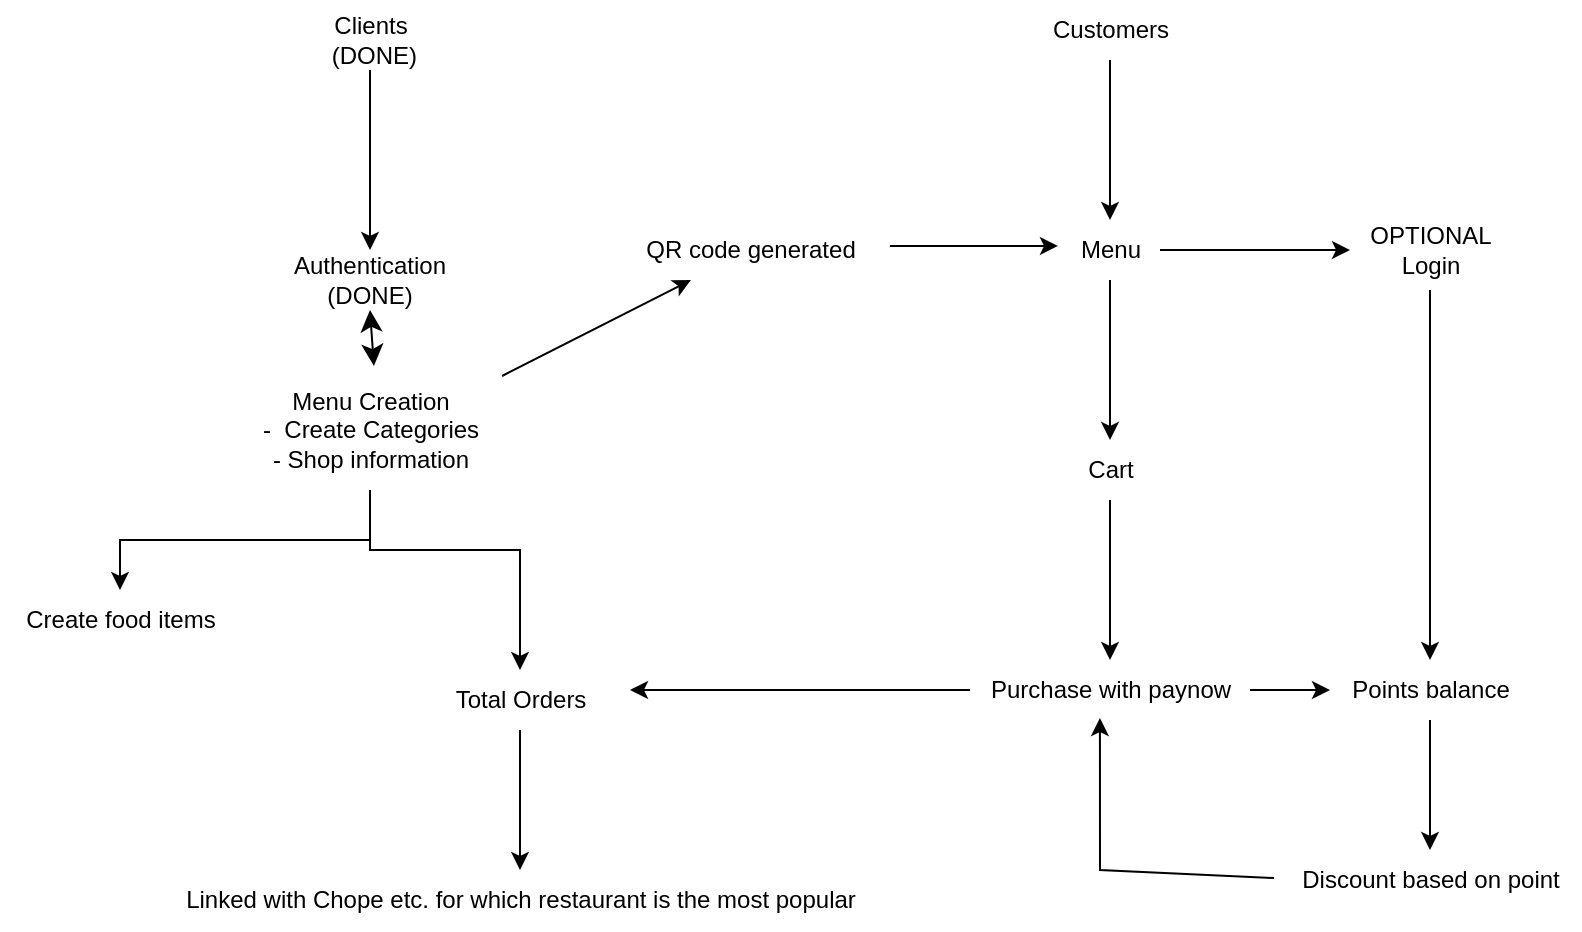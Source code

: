 <mxfile version="20.8.23" type="github">
  <diagram name="Page-1" id="H4HJGLfZcfQgHLBg135O">
    <mxGraphModel dx="1360" dy="795" grid="1" gridSize="10" guides="1" tooltips="1" connect="1" arrows="1" fold="1" page="1" pageScale="1" pageWidth="850" pageHeight="1100" math="0" shadow="0">
      <root>
        <mxCell id="0" />
        <mxCell id="1" parent="0" />
        <mxCell id="aZFSHv8Zsd38NP5G6fSy-4" value="&lt;div&gt;Authentication&lt;/div&gt;&lt;div&gt;(DONE)&lt;br&gt;&lt;/div&gt;" style="text;html=1;strokeColor=none;fillColor=none;align=center;verticalAlign=middle;whiteSpace=wrap;rounded=0;" vertex="1" parent="1">
          <mxGeometry x="160" y="220" width="60" height="30" as="geometry" />
        </mxCell>
        <mxCell id="aZFSHv8Zsd38NP5G6fSy-5" value="&lt;div&gt;Clients&lt;/div&gt;&amp;nbsp;(DONE)" style="text;html=1;align=center;verticalAlign=middle;resizable=0;points=[];autosize=1;strokeColor=none;fillColor=none;" vertex="1" parent="1">
          <mxGeometry x="155" y="95" width="70" height="40" as="geometry" />
        </mxCell>
        <mxCell id="aZFSHv8Zsd38NP5G6fSy-7" value="" style="endArrow=classic;html=1;rounded=0;" edge="1" parent="1">
          <mxGeometry width="50" height="50" relative="1" as="geometry">
            <mxPoint x="190" y="130" as="sourcePoint" />
            <mxPoint x="190" y="220" as="targetPoint" />
          </mxGeometry>
        </mxCell>
        <mxCell id="aZFSHv8Zsd38NP5G6fSy-13" value="" style="edgeStyle=orthogonalEdgeStyle;rounded=0;orthogonalLoop=1;jettySize=auto;html=1;" edge="1" parent="1" source="aZFSHv8Zsd38NP5G6fSy-8" target="aZFSHv8Zsd38NP5G6fSy-12">
          <mxGeometry relative="1" as="geometry" />
        </mxCell>
        <mxCell id="aZFSHv8Zsd38NP5G6fSy-55" value="" style="edgeStyle=orthogonalEdgeStyle;rounded=0;orthogonalLoop=1;jettySize=auto;html=1;" edge="1" parent="1" source="aZFSHv8Zsd38NP5G6fSy-8" target="aZFSHv8Zsd38NP5G6fSy-53">
          <mxGeometry relative="1" as="geometry">
            <Array as="points">
              <mxPoint x="190" y="370" />
              <mxPoint x="265" y="370" />
            </Array>
          </mxGeometry>
        </mxCell>
        <mxCell id="aZFSHv8Zsd38NP5G6fSy-8" value="&lt;div&gt;Menu Creation&lt;/div&gt;&lt;div&gt;-&amp;nbsp; Create Categories&lt;/div&gt;&lt;div&gt;- Shop information&lt;/div&gt;" style="text;html=1;align=center;verticalAlign=middle;resizable=0;points=[];autosize=1;strokeColor=none;fillColor=none;" vertex="1" parent="1">
          <mxGeometry x="125" y="280" width="130" height="60" as="geometry" />
        </mxCell>
        <mxCell id="aZFSHv8Zsd38NP5G6fSy-9" value="" style="edgeStyle=none;orthogonalLoop=1;jettySize=auto;html=1;endArrow=classic;startArrow=classic;endSize=8;startSize=8;rounded=0;exitX=0.5;exitY=1;exitDx=0;exitDy=0;entryX=0.515;entryY=-0.033;entryDx=0;entryDy=0;entryPerimeter=0;" edge="1" parent="1" source="aZFSHv8Zsd38NP5G6fSy-4" target="aZFSHv8Zsd38NP5G6fSy-8">
          <mxGeometry width="100" relative="1" as="geometry">
            <mxPoint x="160" y="260" as="sourcePoint" />
            <mxPoint x="260" y="260" as="targetPoint" />
            <Array as="points" />
          </mxGeometry>
        </mxCell>
        <mxCell id="aZFSHv8Zsd38NP5G6fSy-12" value="Create food items" style="text;html=1;align=center;verticalAlign=middle;resizable=0;points=[];autosize=1;strokeColor=none;fillColor=none;" vertex="1" parent="1">
          <mxGeometry x="5" y="390" width="120" height="30" as="geometry" />
        </mxCell>
        <mxCell id="aZFSHv8Zsd38NP5G6fSy-21" value="" style="edgeStyle=orthogonalEdgeStyle;rounded=0;orthogonalLoop=1;jettySize=auto;html=1;" edge="1" parent="1" source="aZFSHv8Zsd38NP5G6fSy-19" target="aZFSHv8Zsd38NP5G6fSy-20">
          <mxGeometry relative="1" as="geometry" />
        </mxCell>
        <mxCell id="aZFSHv8Zsd38NP5G6fSy-19" value="&lt;div&gt;Customers&lt;/div&gt;" style="text;html=1;align=center;verticalAlign=middle;resizable=0;points=[];autosize=1;strokeColor=none;fillColor=none;" vertex="1" parent="1">
          <mxGeometry x="520" y="95" width="80" height="30" as="geometry" />
        </mxCell>
        <mxCell id="aZFSHv8Zsd38NP5G6fSy-23" value="" style="edgeStyle=orthogonalEdgeStyle;rounded=0;orthogonalLoop=1;jettySize=auto;html=1;" edge="1" parent="1" source="aZFSHv8Zsd38NP5G6fSy-20" target="aZFSHv8Zsd38NP5G6fSy-22">
          <mxGeometry relative="1" as="geometry" />
        </mxCell>
        <mxCell id="aZFSHv8Zsd38NP5G6fSy-39" value="" style="edgeStyle=orthogonalEdgeStyle;rounded=0;orthogonalLoop=1;jettySize=auto;html=1;" edge="1" parent="1" source="aZFSHv8Zsd38NP5G6fSy-20" target="aZFSHv8Zsd38NP5G6fSy-37">
          <mxGeometry relative="1" as="geometry" />
        </mxCell>
        <mxCell id="aZFSHv8Zsd38NP5G6fSy-20" value="&lt;div&gt;Menu&lt;/div&gt;" style="text;html=1;align=center;verticalAlign=middle;resizable=0;points=[];autosize=1;strokeColor=none;fillColor=none;" vertex="1" parent="1">
          <mxGeometry x="535" y="205" width="50" height="30" as="geometry" />
        </mxCell>
        <mxCell id="aZFSHv8Zsd38NP5G6fSy-58" value="" style="edgeStyle=orthogonalEdgeStyle;rounded=0;orthogonalLoop=1;jettySize=auto;html=1;" edge="1" parent="1" source="aZFSHv8Zsd38NP5G6fSy-22" target="aZFSHv8Zsd38NP5G6fSy-57">
          <mxGeometry relative="1" as="geometry" />
        </mxCell>
        <mxCell id="aZFSHv8Zsd38NP5G6fSy-22" value="&lt;div&gt;Cart&lt;/div&gt;" style="text;html=1;align=center;verticalAlign=middle;resizable=0;points=[];autosize=1;strokeColor=none;fillColor=none;" vertex="1" parent="1">
          <mxGeometry x="535" y="315" width="50" height="30" as="geometry" />
        </mxCell>
        <mxCell id="aZFSHv8Zsd38NP5G6fSy-28" value="QR code generated" style="text;html=1;align=center;verticalAlign=middle;resizable=0;points=[];autosize=1;strokeColor=none;fillColor=none;" vertex="1" parent="1">
          <mxGeometry x="315" y="205" width="130" height="30" as="geometry" />
        </mxCell>
        <mxCell id="aZFSHv8Zsd38NP5G6fSy-29" value="" style="endArrow=classic;html=1;rounded=0;exitX=1.008;exitY=0.05;exitDx=0;exitDy=0;exitPerimeter=0;" edge="1" parent="1" source="aZFSHv8Zsd38NP5G6fSy-8" target="aZFSHv8Zsd38NP5G6fSy-28">
          <mxGeometry width="50" height="50" relative="1" as="geometry">
            <mxPoint x="400" y="440" as="sourcePoint" />
            <mxPoint x="300" y="480" as="targetPoint" />
          </mxGeometry>
        </mxCell>
        <mxCell id="aZFSHv8Zsd38NP5G6fSy-30" value="" style="endArrow=classic;html=1;rounded=0;exitX=1.038;exitY=0.433;exitDx=0;exitDy=0;exitPerimeter=0;entryX=-0.02;entryY=0.433;entryDx=0;entryDy=0;entryPerimeter=0;" edge="1" parent="1" source="aZFSHv8Zsd38NP5G6fSy-28" target="aZFSHv8Zsd38NP5G6fSy-20">
          <mxGeometry width="50" height="50" relative="1" as="geometry">
            <mxPoint x="420" y="110" as="sourcePoint" />
            <mxPoint x="530" y="210" as="targetPoint" />
          </mxGeometry>
        </mxCell>
        <mxCell id="aZFSHv8Zsd38NP5G6fSy-41" value="" style="edgeStyle=orthogonalEdgeStyle;rounded=0;orthogonalLoop=1;jettySize=auto;html=1;" edge="1" parent="1" source="aZFSHv8Zsd38NP5G6fSy-37" target="aZFSHv8Zsd38NP5G6fSy-40">
          <mxGeometry relative="1" as="geometry" />
        </mxCell>
        <mxCell id="aZFSHv8Zsd38NP5G6fSy-37" value="&lt;div&gt;OPTIONAL&lt;/div&gt;&lt;div&gt;Login&lt;/div&gt;" style="text;html=1;align=center;verticalAlign=middle;resizable=0;points=[];autosize=1;strokeColor=none;fillColor=none;" vertex="1" parent="1">
          <mxGeometry x="680" y="200" width="80" height="40" as="geometry" />
        </mxCell>
        <mxCell id="aZFSHv8Zsd38NP5G6fSy-63" value="" style="edgeStyle=orthogonalEdgeStyle;rounded=0;orthogonalLoop=1;jettySize=auto;html=1;" edge="1" parent="1" source="aZFSHv8Zsd38NP5G6fSy-40" target="aZFSHv8Zsd38NP5G6fSy-62">
          <mxGeometry relative="1" as="geometry" />
        </mxCell>
        <mxCell id="aZFSHv8Zsd38NP5G6fSy-40" value="Points balance" style="text;html=1;align=center;verticalAlign=middle;resizable=0;points=[];autosize=1;strokeColor=none;fillColor=none;" vertex="1" parent="1">
          <mxGeometry x="670" y="425" width="100" height="30" as="geometry" />
        </mxCell>
        <mxCell id="aZFSHv8Zsd38NP5G6fSy-43" value="Linked with Chope etc. for which restaurant is the most popular" style="text;html=1;align=center;verticalAlign=middle;resizable=0;points=[];autosize=1;strokeColor=none;fillColor=none;" vertex="1" parent="1">
          <mxGeometry x="85" y="530" width="360" height="30" as="geometry" />
        </mxCell>
        <mxCell id="aZFSHv8Zsd38NP5G6fSy-56" value="" style="edgeStyle=orthogonalEdgeStyle;rounded=0;orthogonalLoop=1;jettySize=auto;html=1;" edge="1" parent="1" source="aZFSHv8Zsd38NP5G6fSy-53" target="aZFSHv8Zsd38NP5G6fSy-43">
          <mxGeometry relative="1" as="geometry" />
        </mxCell>
        <mxCell id="aZFSHv8Zsd38NP5G6fSy-53" value="Total Orders" style="text;html=1;align=center;verticalAlign=middle;resizable=0;points=[];autosize=1;strokeColor=none;fillColor=none;" vertex="1" parent="1">
          <mxGeometry x="220" y="430" width="90" height="30" as="geometry" />
        </mxCell>
        <mxCell id="aZFSHv8Zsd38NP5G6fSy-60" value="" style="edgeStyle=orthogonalEdgeStyle;rounded=0;orthogonalLoop=1;jettySize=auto;html=1;" edge="1" parent="1" source="aZFSHv8Zsd38NP5G6fSy-57">
          <mxGeometry relative="1" as="geometry">
            <mxPoint x="320" y="440" as="targetPoint" />
            <Array as="points">
              <mxPoint x="440" y="440" />
              <mxPoint x="440" y="440" />
            </Array>
          </mxGeometry>
        </mxCell>
        <mxCell id="aZFSHv8Zsd38NP5G6fSy-61" value="" style="edgeStyle=orthogonalEdgeStyle;rounded=0;orthogonalLoop=1;jettySize=auto;html=1;" edge="1" parent="1" source="aZFSHv8Zsd38NP5G6fSy-57" target="aZFSHv8Zsd38NP5G6fSy-40">
          <mxGeometry relative="1" as="geometry" />
        </mxCell>
        <mxCell id="aZFSHv8Zsd38NP5G6fSy-57" value="Purchase with paynow" style="text;html=1;align=center;verticalAlign=middle;resizable=0;points=[];autosize=1;strokeColor=none;fillColor=none;" vertex="1" parent="1">
          <mxGeometry x="490" y="425" width="140" height="30" as="geometry" />
        </mxCell>
        <mxCell id="aZFSHv8Zsd38NP5G6fSy-62" value="Discount based on point" style="text;html=1;align=center;verticalAlign=middle;resizable=0;points=[];autosize=1;strokeColor=none;fillColor=none;" vertex="1" parent="1">
          <mxGeometry x="645" y="520" width="150" height="30" as="geometry" />
        </mxCell>
        <mxCell id="aZFSHv8Zsd38NP5G6fSy-64" value="" style="endArrow=classic;html=1;rounded=0;exitX=-0.02;exitY=0.467;exitDx=0;exitDy=0;exitPerimeter=0;entryX=0.464;entryY=0.967;entryDx=0;entryDy=0;entryPerimeter=0;" edge="1" parent="1" source="aZFSHv8Zsd38NP5G6fSy-62" target="aZFSHv8Zsd38NP5G6fSy-57">
          <mxGeometry width="50" height="50" relative="1" as="geometry">
            <mxPoint x="370" y="440" as="sourcePoint" />
            <mxPoint x="420" y="390" as="targetPoint" />
            <Array as="points">
              <mxPoint x="555" y="530" />
            </Array>
          </mxGeometry>
        </mxCell>
      </root>
    </mxGraphModel>
  </diagram>
</mxfile>

